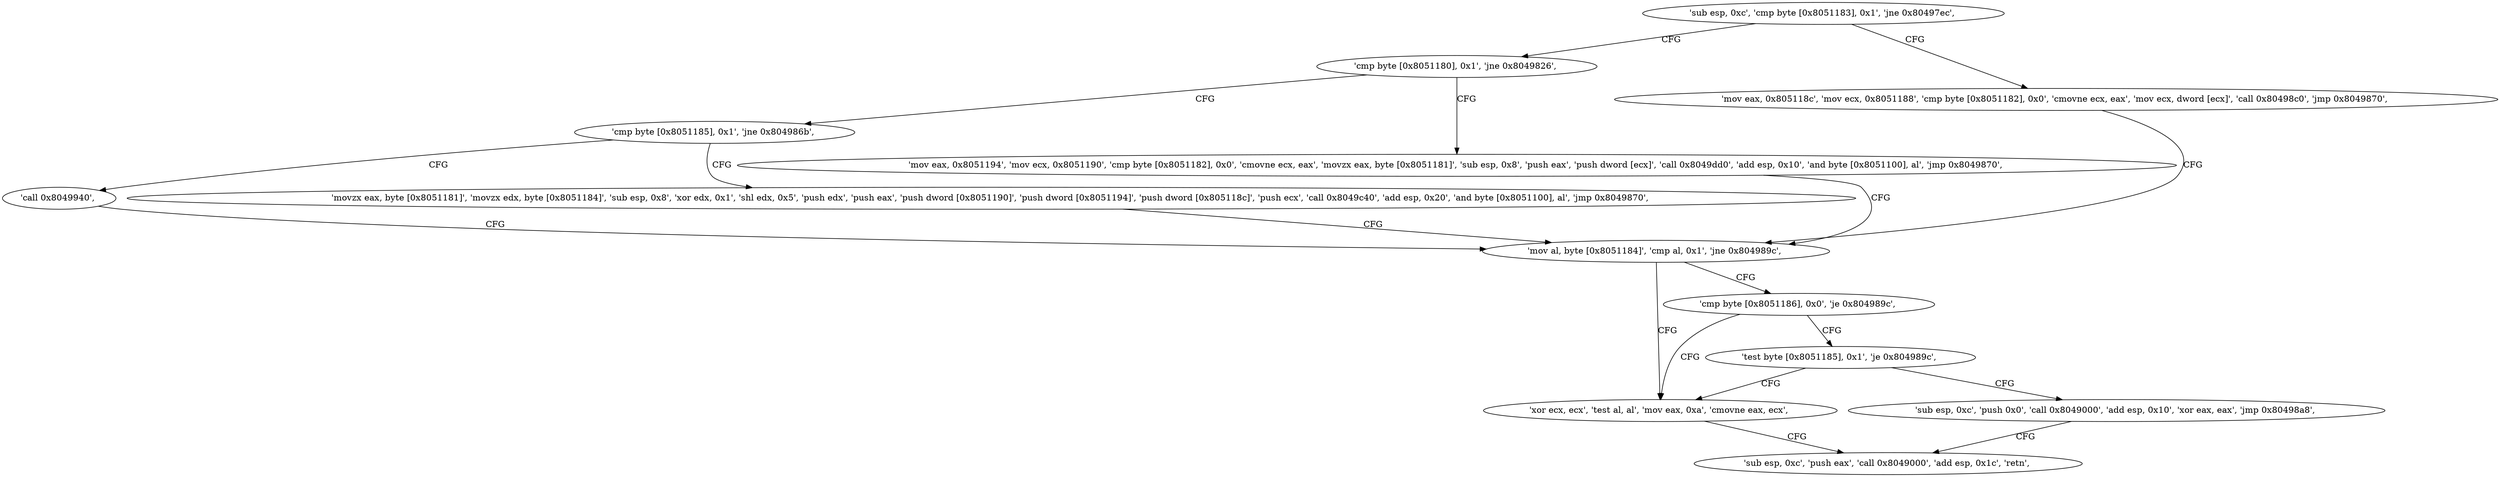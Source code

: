 digraph "func" {
"134518720" [label = "'sub esp, 0xc', 'cmp byte [0x8051183], 0x1', 'jne 0x80497ec', " ]
"134518764" [label = "'cmp byte [0x8051180], 0x1', 'jne 0x8049826', " ]
"134518732" [label = "'mov eax, 0x805118c', 'mov ecx, 0x8051188', 'cmp byte [0x8051182], 0x0', 'cmovne ecx, eax', 'mov ecx, dword [ecx]', 'call 0x80498c0', 'jmp 0x8049870', " ]
"134518822" [label = "'cmp byte [0x8051185], 0x1', 'jne 0x804986b', " ]
"134518773" [label = "'mov eax, 0x8051194', 'mov ecx, 0x8051190', 'cmp byte [0x8051182], 0x0', 'cmovne ecx, eax', 'movzx eax, byte [0x8051181]', 'sub esp, 0x8', 'push eax', 'push dword [ecx]', 'call 0x8049dd0', 'add esp, 0x10', 'and byte [0x8051100], al', 'jmp 0x8049870', " ]
"134518896" [label = "'mov al, byte [0x8051184]', 'cmp al, 0x1', 'jne 0x804989c', " ]
"134518891" [label = "'call 0x8049940', " ]
"134518831" [label = "'movzx eax, byte [0x8051181]', 'movzx edx, byte [0x8051184]', 'sub esp, 0x8', 'xor edx, 0x1', 'shl edx, 0x5', 'push edx', 'push eax', 'push dword [0x8051190]', 'push dword [0x8051194]', 'push dword [0x805118c]', 'push ecx', 'call 0x8049c40', 'add esp, 0x20', 'and byte [0x8051100], al', 'jmp 0x8049870', " ]
"134518940" [label = "'xor ecx, ecx', 'test al, al', 'mov eax, 0xa', 'cmovne eax, ecx', " ]
"134518905" [label = "'cmp byte [0x8051186], 0x0', 'je 0x804989c', " ]
"134518952" [label = "'sub esp, 0xc', 'push eax', 'call 0x8049000', 'add esp, 0x1c', 'retn', " ]
"134518914" [label = "'test byte [0x8051185], 0x1', 'je 0x804989c', " ]
"134518923" [label = "'sub esp, 0xc', 'push 0x0', 'call 0x8049000', 'add esp, 0x10', 'xor eax, eax', 'jmp 0x80498a8', " ]
"134518720" -> "134518764" [ label = "CFG" ]
"134518720" -> "134518732" [ label = "CFG" ]
"134518764" -> "134518822" [ label = "CFG" ]
"134518764" -> "134518773" [ label = "CFG" ]
"134518732" -> "134518896" [ label = "CFG" ]
"134518822" -> "134518891" [ label = "CFG" ]
"134518822" -> "134518831" [ label = "CFG" ]
"134518773" -> "134518896" [ label = "CFG" ]
"134518896" -> "134518940" [ label = "CFG" ]
"134518896" -> "134518905" [ label = "CFG" ]
"134518891" -> "134518896" [ label = "CFG" ]
"134518831" -> "134518896" [ label = "CFG" ]
"134518940" -> "134518952" [ label = "CFG" ]
"134518905" -> "134518940" [ label = "CFG" ]
"134518905" -> "134518914" [ label = "CFG" ]
"134518914" -> "134518940" [ label = "CFG" ]
"134518914" -> "134518923" [ label = "CFG" ]
"134518923" -> "134518952" [ label = "CFG" ]
}
